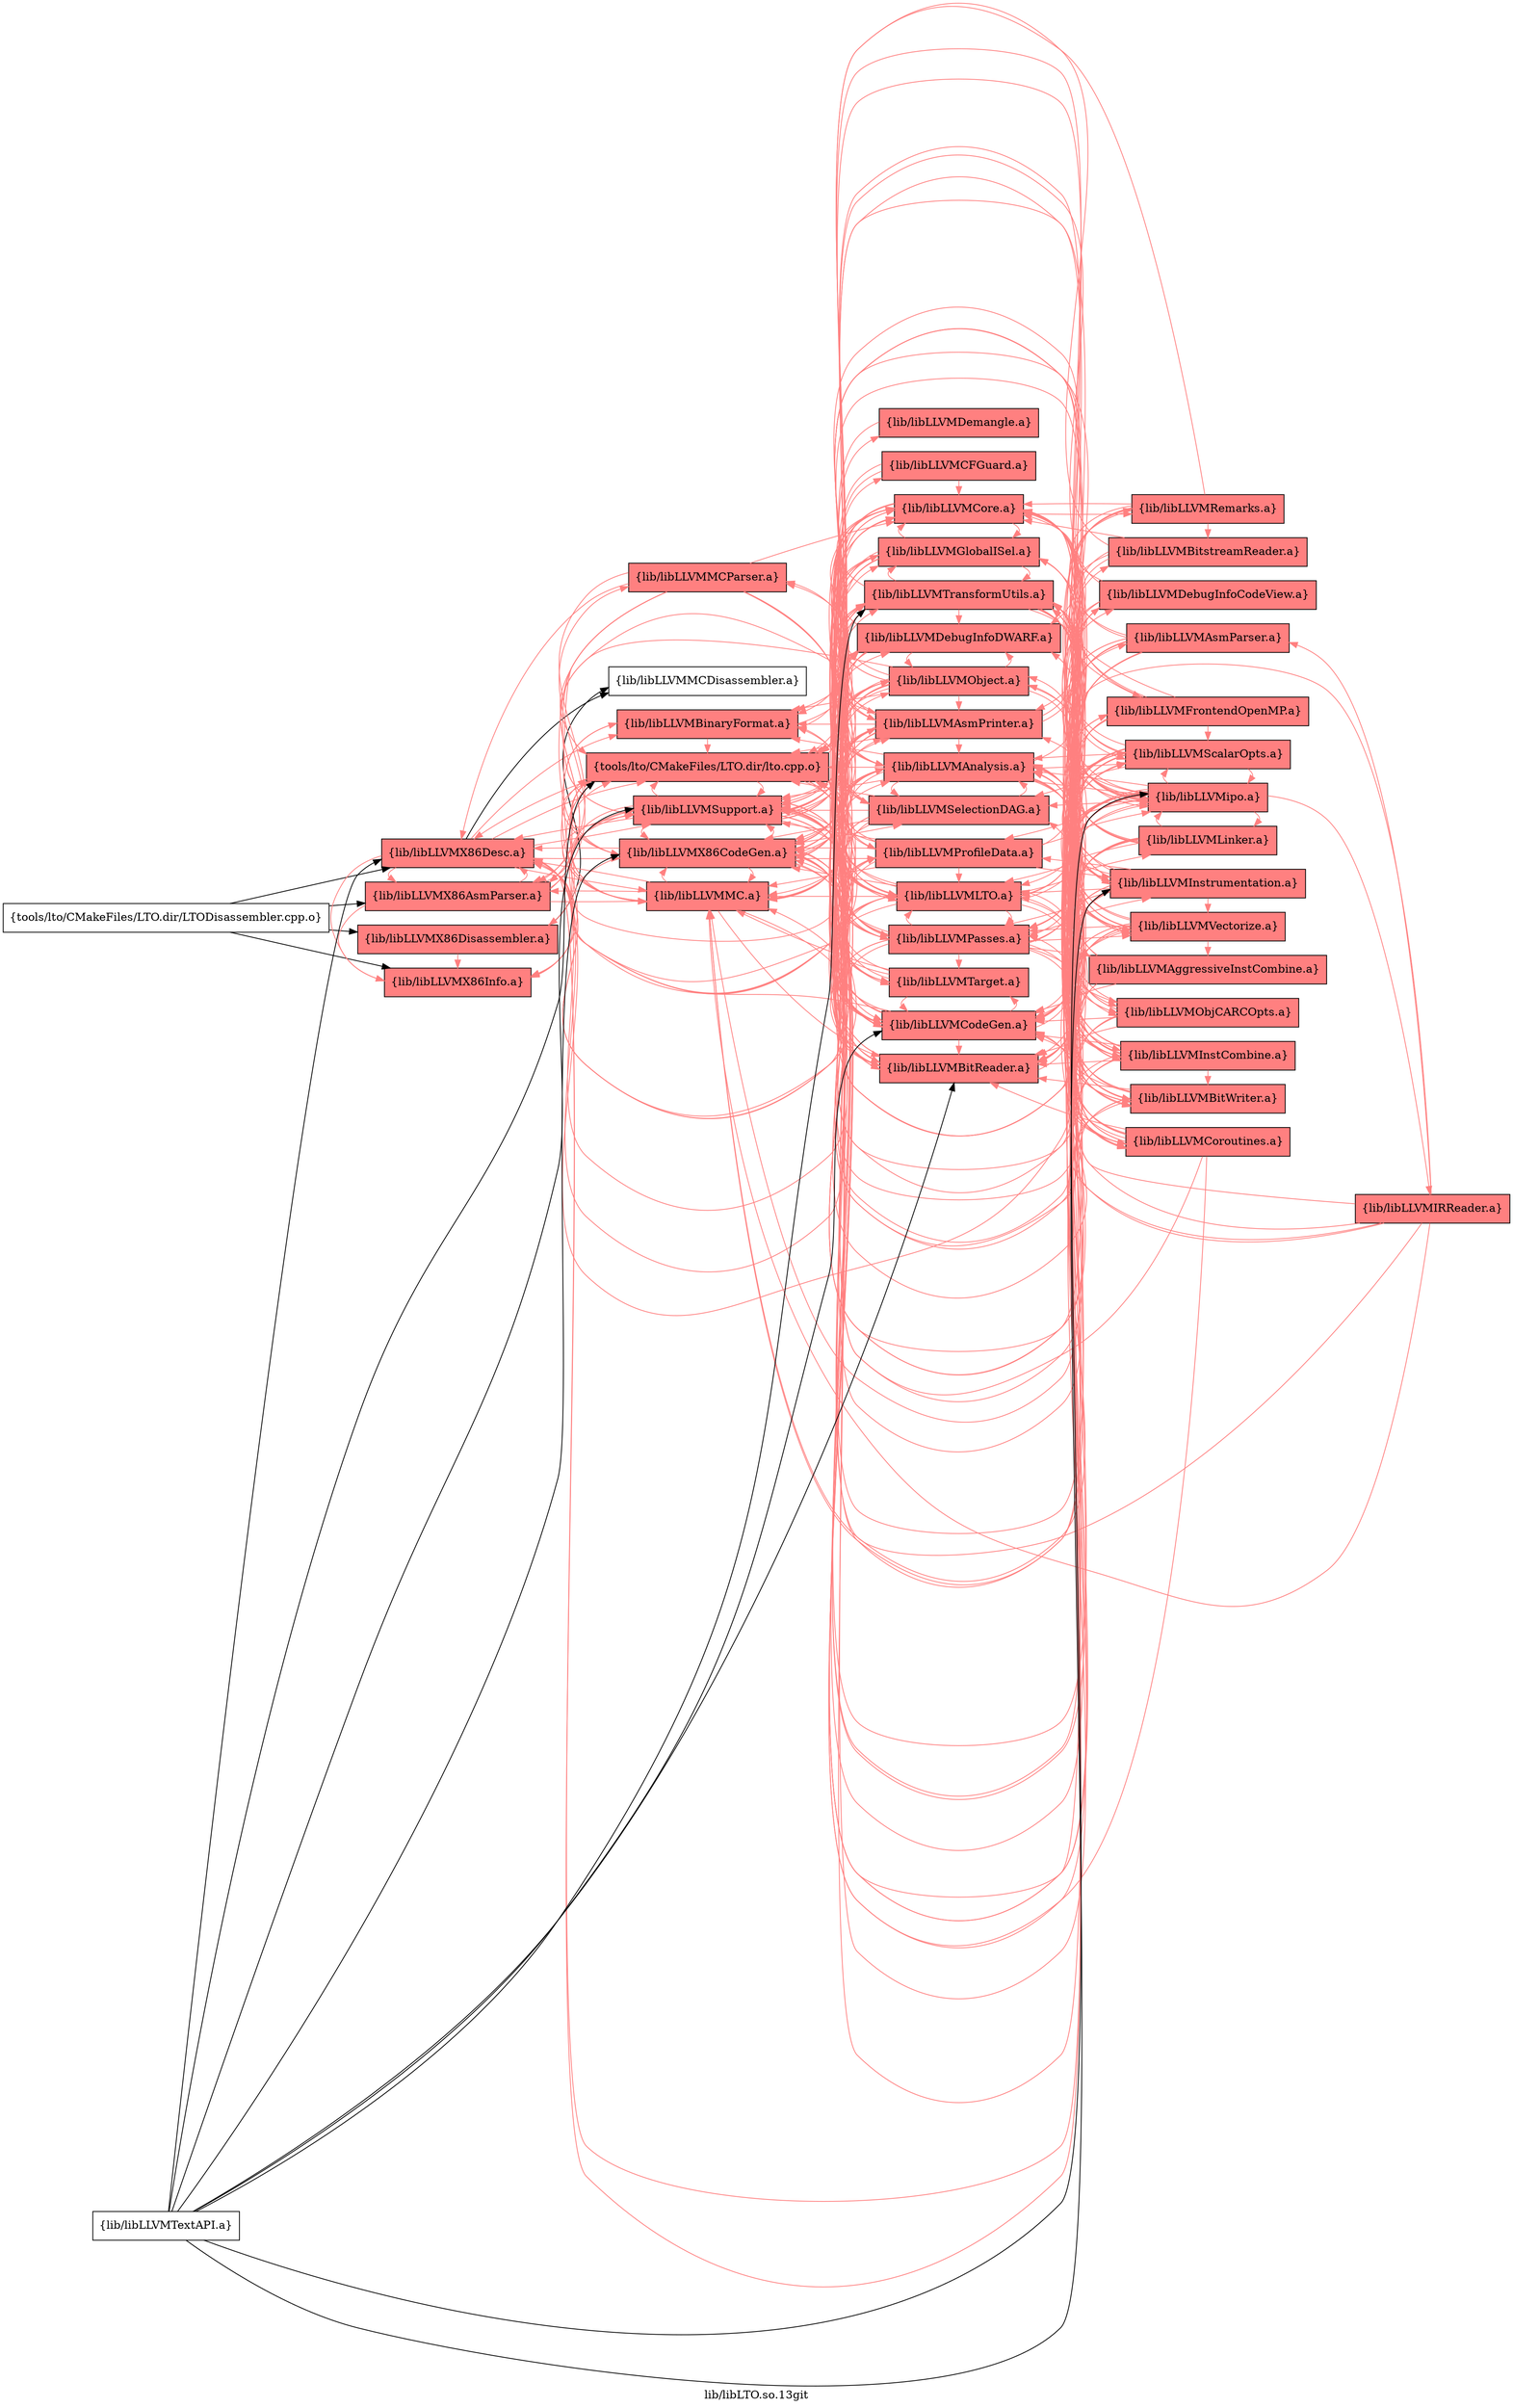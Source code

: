digraph "lib/libLTO.so.13git" {
	label="lib/libLTO.so.13git";
	rankdir="LR"
	{ rank=same; Node0x55aa9591fba8;  }
	{ rank=same; Node0x55aa959125e8; Node0x55aa95912f48; Node0x55aa95912a48; Node0x55aa959138a8;  }
	{ rank=same; Node0x55aa959200f8; Node0x55aa959104c8; Node0x55aa9590fb68; Node0x55aa95916a58; Node0x55aa959120e8; Node0x55aa959109c8; Node0x55aa9590f118;  }
	{ rank=same; Node0x55aa959133a8; Node0x55aa9590f5c8; Node0x55aa9590f0c8; Node0x55aa95910068; Node0x55aa95910ba8; Node0x55aa95918998; Node0x55aa9590da48; Node0x55aa95926f48; Node0x55aa959110a8; Node0x55aa95925b48; Node0x55aa959184e8; Node0x55aa95926728; Node0x55aa95925648; Node0x55aa95915518; Node0x55aa95917f98; Node0x55aa9590cb48;  }
	{ rank=same; Node0x55aa9590f7a8; Node0x55aa9590fca8; Node0x55aa95925468; Node0x55aa959235c8; Node0x55aa959230c8; Node0x55aa9591b418; Node0x55aa95923f28; Node0x55aa95917458; Node0x55aa95919c58; Node0x55aa95923a28; Node0x55aa95924f68; Node0x55aa959249c8; Node0x55aa95917a48; Node0x55aa959197a8; Node0x55aa959190c8;  }

	Node0x55aa9591fba8 [shape=record,shape=box,group=0,label="{tools/lto/CMakeFiles/LTO.dir/LTODisassembler.cpp.o}"];
	Node0x55aa9591fba8 -> Node0x55aa959125e8;
	Node0x55aa9591fba8 -> Node0x55aa95912f48;
	Node0x55aa9591fba8 -> Node0x55aa95912a48;
	Node0x55aa9591fba8 -> Node0x55aa959138a8;
	Node0x55aa959125e8 [shape=record,shape=box,style=filled,fillcolor="1.000000 0.5 1",group=1,label="{lib/libLLVMX86AsmParser.a}"];
	Node0x55aa959125e8 -> Node0x55aa959200f8[color="1.000000 0.5 1"];
	Node0x55aa959125e8 -> Node0x55aa95912f48[color="1.000000 0.5 1"];
	Node0x55aa959125e8 -> Node0x55aa959138a8[color="1.000000 0.5 1"];
	Node0x55aa959125e8 -> Node0x55aa959104c8[color="1.000000 0.5 1"];
	Node0x55aa959125e8 -> Node0x55aa9590fb68[color="1.000000 0.5 1"];
	Node0x55aa959125e8 -> Node0x55aa95916a58[color="1.000000 0.5 1"];
	Node0x55aa95912f48 [shape=record,shape=box,style=filled,fillcolor="1.000000 0.5 1",group=1,label="{lib/libLLVMX86Desc.a}"];
	Node0x55aa95912f48 -> Node0x55aa9590fb68[color="1.000000 0.5 1"];
	Node0x55aa95912f48 -> Node0x55aa959104c8[color="1.000000 0.5 1"];
	Node0x55aa95912f48 -> Node0x55aa959120e8[color="1.000000 0.5 1"];
	Node0x55aa95912f48 -> Node0x55aa959138a8[color="1.000000 0.5 1"];
	Node0x55aa95912f48 -> Node0x55aa959109c8;
	Node0x55aa95912f48 -> Node0x55aa959200f8[color="1.000000 0.5 1"];
	Node0x55aa95912f48 -> Node0x55aa959125e8[color="1.000000 0.5 1"];
	Node0x55aa95912f48 -> Node0x55aa9590f118[color="1.000000 0.5 1"];
	Node0x55aa95912a48 [shape=record,shape=box,style=filled,fillcolor="1.000000 0.5 1",group=1,label="{lib/libLLVMX86Disassembler.a}"];
	Node0x55aa95912a48 -> Node0x55aa959138a8[color="1.000000 0.5 1"];
	Node0x55aa95912a48 -> Node0x55aa959109c8;
	Node0x55aa95912a48 -> Node0x55aa959104c8[color="1.000000 0.5 1"];
	Node0x55aa959138a8 [shape=record,shape=box,style=filled,fillcolor="1.000000 0.5 1",group=1,label="{lib/libLLVMX86Info.a}"];
	Node0x55aa959138a8 -> Node0x55aa959104c8[color="1.000000 0.5 1"];
	Node0x55aa959200f8 [shape=record,shape=box,style=filled,fillcolor="1.000000 0.5 1",group=1,label="{tools/lto/CMakeFiles/LTO.dir/lto.cpp.o}"];
	Node0x55aa959200f8 -> Node0x55aa959125e8[color="1.000000 0.5 1"];
	Node0x55aa959200f8 -> Node0x55aa959120e8[color="1.000000 0.5 1"];
	Node0x55aa959200f8 -> Node0x55aa95912f48[color="1.000000 0.5 1"];
	Node0x55aa959200f8 -> Node0x55aa95912a48[color="1.000000 0.5 1"];
	Node0x55aa959200f8 -> Node0x55aa959138a8[color="1.000000 0.5 1"];
	Node0x55aa959200f8 -> Node0x55aa959133a8[color="1.000000 0.5 1"];
	Node0x55aa959200f8 -> Node0x55aa9590f5c8[color="1.000000 0.5 1"];
	Node0x55aa959200f8 -> Node0x55aa959104c8[color="1.000000 0.5 1"];
	Node0x55aa959200f8 -> Node0x55aa9590f0c8[color="1.000000 0.5 1"];
	Node0x55aa959200f8 -> Node0x55aa95910068[color="1.000000 0.5 1"];
	Node0x55aa959200f8 -> Node0x55aa9590fb68[color="1.000000 0.5 1"];
	Node0x55aa959120e8 [shape=record,shape=box,style=filled,fillcolor="1.000000 0.5 1",group=1,label="{lib/libLLVMX86CodeGen.a}"];
	Node0x55aa959120e8 -> Node0x55aa95912f48[color="1.000000 0.5 1"];
	Node0x55aa959120e8 -> Node0x55aa959138a8[color="1.000000 0.5 1"];
	Node0x55aa959120e8 -> Node0x55aa9590f0c8[color="1.000000 0.5 1"];
	Node0x55aa959120e8 -> Node0x55aa9590f5c8[color="1.000000 0.5 1"];
	Node0x55aa959120e8 -> Node0x55aa9590fb68[color="1.000000 0.5 1"];
	Node0x55aa959120e8 -> Node0x55aa959104c8[color="1.000000 0.5 1"];
	Node0x55aa959120e8 -> Node0x55aa95910ba8[color="1.000000 0.5 1"];
	Node0x55aa959120e8 -> Node0x55aa959200f8[color="1.000000 0.5 1"];
	Node0x55aa959120e8 -> Node0x55aa959110a8[color="1.000000 0.5 1"];
	Node0x55aa959120e8 -> Node0x55aa95925b48[color="1.000000 0.5 1"];
	Node0x55aa959120e8 -> Node0x55aa959184e8[color="1.000000 0.5 1"];
	Node0x55aa959120e8 -> Node0x55aa95926728[color="1.000000 0.5 1"];
	Node0x55aa959120e8 -> Node0x55aa95925648[color="1.000000 0.5 1"];
	Node0x55aa959120e8 -> Node0x55aa95915518[color="1.000000 0.5 1"];
	Node0x55aa959120e8 -> Node0x55aa95917f98[color="1.000000 0.5 1"];
	Node0x55aa959133a8 [shape=record,shape=box,style=filled,fillcolor="1.000000 0.5 1",group=1,label="{lib/libLLVMBitReader.a}"];
	Node0x55aa959133a8 -> Node0x55aa959200f8[color="1.000000 0.5 1"];
	Node0x55aa959133a8 -> Node0x55aa959120e8[color="1.000000 0.5 1"];
	Node0x55aa959133a8 -> Node0x55aa9590f5c8[color="1.000000 0.5 1"];
	Node0x55aa959133a8 -> Node0x55aa959104c8[color="1.000000 0.5 1"];
	Node0x55aa959133a8 -> Node0x55aa9590f7a8[color="1.000000 0.5 1"];
	Node0x55aa9590f5c8 [shape=record,shape=box,style=filled,fillcolor="1.000000 0.5 1",group=1,label="{lib/libLLVMCore.a}"];
	Node0x55aa9590f5c8 -> Node0x55aa959120e8[color="1.000000 0.5 1"];
	Node0x55aa9590f5c8 -> Node0x55aa95912f48[color="1.000000 0.5 1"];
	Node0x55aa9590f5c8 -> Node0x55aa959104c8[color="1.000000 0.5 1"];
	Node0x55aa9590f5c8 -> Node0x55aa9590f118[color="1.000000 0.5 1"];
	Node0x55aa9590f5c8 -> Node0x55aa959200f8[color="1.000000 0.5 1"];
	Node0x55aa9590f5c8 -> Node0x55aa959133a8[color="1.000000 0.5 1"];
	Node0x55aa9590f5c8 -> Node0x55aa9590fca8[color="1.000000 0.5 1"];
	Node0x55aa9590f5c8 -> Node0x55aa95926728[color="1.000000 0.5 1"];
	Node0x55aa959104c8 [shape=record,shape=box,style=filled,fillcolor="1.000000 0.5 1",group=1,label="{lib/libLLVMSupport.a}"];
	Node0x55aa959104c8 -> Node0x55aa959200f8[color="1.000000 0.5 1"];
	Node0x55aa959104c8 -> Node0x55aa959120e8[color="1.000000 0.5 1"];
	Node0x55aa959104c8 -> Node0x55aa959133a8[color="1.000000 0.5 1"];
	Node0x55aa959104c8 -> Node0x55aa9590f5c8[color="1.000000 0.5 1"];
	Node0x55aa959104c8 -> Node0x55aa95910068[color="1.000000 0.5 1"];
	Node0x55aa959104c8 -> Node0x55aa9590f0c8[color="1.000000 0.5 1"];
	Node0x55aa959104c8 -> Node0x55aa9590fb68[color="1.000000 0.5 1"];
	Node0x55aa959104c8 -> Node0x55aa95912f48[color="1.000000 0.5 1"];
	Node0x55aa959104c8 -> Node0x55aa95910ba8[color="1.000000 0.5 1"];
	Node0x55aa959104c8 -> Node0x55aa95918998[color="1.000000 0.5 1"];
	Node0x55aa959104c8 -> Node0x55aa9590da48[color="1.000000 0.5 1"];
	Node0x55aa9590f0c8 [shape=record,shape=box,style=filled,fillcolor="1.000000 0.5 1",group=1,label="{lib/libLLVMCodeGen.a}"];
	Node0x55aa9590f0c8 -> Node0x55aa959120e8[color="1.000000 0.5 1"];
	Node0x55aa9590f0c8 -> Node0x55aa9590f5c8[color="1.000000 0.5 1"];
	Node0x55aa9590f0c8 -> Node0x55aa959104c8[color="1.000000 0.5 1"];
	Node0x55aa9590f0c8 -> Node0x55aa959184e8[color="1.000000 0.5 1"];
	Node0x55aa9590f0c8 -> Node0x55aa9590fb68[color="1.000000 0.5 1"];
	Node0x55aa9590f0c8 -> Node0x55aa959200f8[color="1.000000 0.5 1"];
	Node0x55aa9590f0c8 -> Node0x55aa959133a8[color="1.000000 0.5 1"];
	Node0x55aa9590f0c8 -> Node0x55aa95917f98[color="1.000000 0.5 1"];
	Node0x55aa9590f0c8 -> Node0x55aa95912f48[color="1.000000 0.5 1"];
	Node0x55aa9590f0c8 -> Node0x55aa959110a8[color="1.000000 0.5 1"];
	Node0x55aa9590f0c8 -> Node0x55aa95915518[color="1.000000 0.5 1"];
	Node0x55aa9590f0c8 -> Node0x55aa95925468[color="1.000000 0.5 1"];
	Node0x55aa9590f0c8 -> Node0x55aa95910ba8[color="1.000000 0.5 1"];
	Node0x55aa95910068 [shape=record,shape=box,style=filled,fillcolor="1.000000 0.5 1",group=1,label="{lib/libLLVMLTO.a}"];
	Node0x55aa95910068 -> Node0x55aa959200f8[color="1.000000 0.5 1"];
	Node0x55aa95910068 -> Node0x55aa959120e8[color="1.000000 0.5 1"];
	Node0x55aa95910068 -> Node0x55aa95912f48[color="1.000000 0.5 1"];
	Node0x55aa95910068 -> Node0x55aa959133a8[color="1.000000 0.5 1"];
	Node0x55aa95910068 -> Node0x55aa9590f5c8[color="1.000000 0.5 1"];
	Node0x55aa95910068 -> Node0x55aa959104c8[color="1.000000 0.5 1"];
	Node0x55aa95910068 -> Node0x55aa9590f0c8[color="1.000000 0.5 1"];
	Node0x55aa95910068 -> Node0x55aa959235c8[color="1.000000 0.5 1"];
	Node0x55aa95910068 -> Node0x55aa959230c8[color="1.000000 0.5 1"];
	Node0x55aa95910068 -> Node0x55aa9591b418[color="1.000000 0.5 1"];
	Node0x55aa95910068 -> Node0x55aa959184e8[color="1.000000 0.5 1"];
	Node0x55aa95910068 -> Node0x55aa95918998[color="1.000000 0.5 1"];
	Node0x55aa95910068 -> Node0x55aa9590fb68[color="1.000000 0.5 1"];
	Node0x55aa95910068 -> Node0x55aa959110a8[color="1.000000 0.5 1"];
	Node0x55aa95910068 -> Node0x55aa95926f48[color="1.000000 0.5 1"];
	Node0x55aa95910068 -> Node0x55aa95917f98[color="1.000000 0.5 1"];
	Node0x55aa95910068 -> Node0x55aa9590f118[color="1.000000 0.5 1"];
	Node0x55aa95910068 -> Node0x55aa95923f28[color="1.000000 0.5 1"];
	Node0x55aa9590fb68 [shape=record,shape=box,style=filled,fillcolor="1.000000 0.5 1",group=1,label="{lib/libLLVMMC.a}"];
	Node0x55aa9590fb68 -> Node0x55aa95912f48[color="1.000000 0.5 1"];
	Node0x55aa9590fb68 -> Node0x55aa959104c8[color="1.000000 0.5 1"];
	Node0x55aa9590fb68 -> Node0x55aa959200f8[color="1.000000 0.5 1"];
	Node0x55aa9590fb68 -> Node0x55aa959133a8[color="1.000000 0.5 1"];
	Node0x55aa9590fb68 -> Node0x55aa9590f0c8[color="1.000000 0.5 1"];
	Node0x55aa9590fb68 -> Node0x55aa9590f5c8[color="1.000000 0.5 1"];
	Node0x55aa9590fb68 -> Node0x55aa959125e8[color="1.000000 0.5 1"];
	Node0x55aa9590fb68 -> Node0x55aa959120e8[color="1.000000 0.5 1"];
	Node0x55aa9590fb68 -> Node0x55aa9590f118[color="1.000000 0.5 1"];
	Node0x55aa95916a58 [shape=record,shape=box,style=filled,fillcolor="1.000000 0.5 1",group=1,label="{lib/libLLVMMCParser.a}"];
	Node0x55aa95916a58 -> Node0x55aa959200f8[color="1.000000 0.5 1"];
	Node0x55aa95916a58 -> Node0x55aa959125e8[color="1.000000 0.5 1"];
	Node0x55aa95916a58 -> Node0x55aa959120e8[color="1.000000 0.5 1"];
	Node0x55aa95916a58 -> Node0x55aa95912f48[color="1.000000 0.5 1"];
	Node0x55aa95916a58 -> Node0x55aa959133a8[color="1.000000 0.5 1"];
	Node0x55aa95916a58 -> Node0x55aa959104c8[color="1.000000 0.5 1"];
	Node0x55aa95916a58 -> Node0x55aa9590f0c8[color="1.000000 0.5 1"];
	Node0x55aa95916a58 -> Node0x55aa95910068[color="1.000000 0.5 1"];
	Node0x55aa95916a58 -> Node0x55aa9590fb68[color="1.000000 0.5 1"];
	Node0x55aa95916a58 -> Node0x55aa95926f48[color="1.000000 0.5 1"];
	Node0x55aa95916a58 -> Node0x55aa9590f5c8[color="1.000000 0.5 1"];
	Node0x55aa95910ba8 [shape=record,shape=box,style=filled,fillcolor="1.000000 0.5 1",group=1,label="{lib/libLLVMAsmPrinter.a}"];
	Node0x55aa95910ba8 -> Node0x55aa959200f8[color="1.000000 0.5 1"];
	Node0x55aa95910ba8 -> Node0x55aa959120e8[color="1.000000 0.5 1"];
	Node0x55aa95910ba8 -> Node0x55aa95912f48[color="1.000000 0.5 1"];
	Node0x55aa95910ba8 -> Node0x55aa959133a8[color="1.000000 0.5 1"];
	Node0x55aa95910ba8 -> Node0x55aa9590f5c8[color="1.000000 0.5 1"];
	Node0x55aa95910ba8 -> Node0x55aa9590f0c8[color="1.000000 0.5 1"];
	Node0x55aa95910ba8 -> Node0x55aa959104c8[color="1.000000 0.5 1"];
	Node0x55aa95910ba8 -> Node0x55aa95910068[color="1.000000 0.5 1"];
	Node0x55aa95910ba8 -> Node0x55aa9590fb68[color="1.000000 0.5 1"];
	Node0x55aa95910ba8 -> Node0x55aa959110a8[color="1.000000 0.5 1"];
	Node0x55aa95910ba8 -> Node0x55aa959184e8[color="1.000000 0.5 1"];
	Node0x55aa95910ba8 -> Node0x55aa9590f118[color="1.000000 0.5 1"];
	Node0x55aa95910ba8 -> Node0x55aa9590fca8[color="1.000000 0.5 1"];
	Node0x55aa95910ba8 -> Node0x55aa959125e8[color="1.000000 0.5 1"];
	Node0x55aa95910ba8 -> Node0x55aa95916a58[color="1.000000 0.5 1"];
	Node0x55aa95910ba8 -> Node0x55aa9590cb48[color="1.000000 0.5 1"];
	Node0x55aa95910ba8 -> Node0x55aa95917458[color="1.000000 0.5 1"];
	Node0x55aa959110a8 [shape=record,shape=box,style=filled,fillcolor="1.000000 0.5 1",group=1,label="{lib/libLLVMTarget.a}"];
	Node0x55aa959110a8 -> Node0x55aa959120e8[color="1.000000 0.5 1"];
	Node0x55aa959110a8 -> Node0x55aa9590f5c8[color="1.000000 0.5 1"];
	Node0x55aa959110a8 -> Node0x55aa9590f0c8[color="1.000000 0.5 1"];
	Node0x55aa959110a8 -> Node0x55aa9590fb68[color="1.000000 0.5 1"];
	Node0x55aa959110a8 -> Node0x55aa959104c8[color="1.000000 0.5 1"];
	Node0x55aa959110a8 -> Node0x55aa95910068[color="1.000000 0.5 1"];
	Node0x55aa959110a8 -> Node0x55aa959184e8[color="1.000000 0.5 1"];
	Node0x55aa95925b48 [shape=record,shape=box,style=filled,fillcolor="1.000000 0.5 1",group=1,label="{lib/libLLVMSelectionDAG.a}"];
	Node0x55aa95925b48 -> Node0x55aa959200f8[color="1.000000 0.5 1"];
	Node0x55aa95925b48 -> Node0x55aa959120e8[color="1.000000 0.5 1"];
	Node0x55aa95925b48 -> Node0x55aa9590f5c8[color="1.000000 0.5 1"];
	Node0x55aa95925b48 -> Node0x55aa9590f0c8[color="1.000000 0.5 1"];
	Node0x55aa95925b48 -> Node0x55aa959104c8[color="1.000000 0.5 1"];
	Node0x55aa95925b48 -> Node0x55aa959184e8[color="1.000000 0.5 1"];
	Node0x55aa95925b48 -> Node0x55aa9590fb68[color="1.000000 0.5 1"];
	Node0x55aa95925b48 -> Node0x55aa959133a8[color="1.000000 0.5 1"];
	Node0x55aa95925b48 -> Node0x55aa959110a8[color="1.000000 0.5 1"];
	Node0x55aa95925b48 -> Node0x55aa9590cb48[color="1.000000 0.5 1"];
	Node0x55aa95925b48 -> Node0x55aa95926728[color="1.000000 0.5 1"];
	Node0x55aa95925b48 -> Node0x55aa95917f98[color="1.000000 0.5 1"];
	Node0x55aa95925b48 -> Node0x55aa95912f48[color="1.000000 0.5 1"];
	Node0x55aa959184e8 [shape=record,shape=box,style=filled,fillcolor="1.000000 0.5 1",group=1,label="{lib/libLLVMAnalysis.a}"];
	Node0x55aa959184e8 -> Node0x55aa959200f8[color="1.000000 0.5 1"];
	Node0x55aa959184e8 -> Node0x55aa959120e8[color="1.000000 0.5 1"];
	Node0x55aa959184e8 -> Node0x55aa9590f5c8[color="1.000000 0.5 1"];
	Node0x55aa959184e8 -> Node0x55aa959104c8[color="1.000000 0.5 1"];
	Node0x55aa959184e8 -> Node0x55aa95926f48[color="1.000000 0.5 1"];
	Node0x55aa959184e8 -> Node0x55aa95925468[color="1.000000 0.5 1"];
	Node0x55aa959184e8 -> Node0x55aa959133a8[color="1.000000 0.5 1"];
	Node0x55aa959184e8 -> Node0x55aa9590f0c8[color="1.000000 0.5 1"];
	Node0x55aa959184e8 -> Node0x55aa959235c8[color="1.000000 0.5 1"];
	Node0x55aa959184e8 -> Node0x55aa95926728[color="1.000000 0.5 1"];
	Node0x55aa959184e8 -> Node0x55aa95917a48[color="1.000000 0.5 1"];
	Node0x55aa959184e8 -> Node0x55aa95910068[color="1.000000 0.5 1"];
	Node0x55aa959184e8 -> Node0x55aa9590cb48[color="1.000000 0.5 1"];
	Node0x55aa959184e8 -> Node0x55aa95912f48[color="1.000000 0.5 1"];
	Node0x55aa959184e8 -> Node0x55aa95923a28[color="1.000000 0.5 1"];
	Node0x55aa959184e8 -> Node0x55aa95925b48[color="1.000000 0.5 1"];
	Node0x55aa959184e8 -> Node0x55aa959249c8[color="1.000000 0.5 1"];
	Node0x55aa959184e8 -> Node0x55aa95919c58[color="1.000000 0.5 1"];
	Node0x55aa959184e8 -> Node0x55aa95915518[color="1.000000 0.5 1"];
	Node0x55aa959184e8 -> Node0x55aa95917f98[color="1.000000 0.5 1"];
	Node0x55aa959184e8 -> Node0x55aa9590f118[color="1.000000 0.5 1"];
	Node0x55aa959184e8 -> Node0x55aa959197a8[color="1.000000 0.5 1"];
	Node0x55aa959184e8 -> Node0x55aa95918998[color="1.000000 0.5 1"];
	Node0x55aa959184e8 -> Node0x55aa95923f28[color="1.000000 0.5 1"];
	Node0x55aa95926728 [shape=record,shape=box,style=filled,fillcolor="1.000000 0.5 1",group=1,label="{lib/libLLVMGlobalISel.a}"];
	Node0x55aa95926728 -> Node0x55aa959120e8[color="1.000000 0.5 1"];
	Node0x55aa95926728 -> Node0x55aa9590f0c8[color="1.000000 0.5 1"];
	Node0x55aa95926728 -> Node0x55aa9590f5c8[color="1.000000 0.5 1"];
	Node0x55aa95926728 -> Node0x55aa959104c8[color="1.000000 0.5 1"];
	Node0x55aa95926728 -> Node0x55aa959200f8[color="1.000000 0.5 1"];
	Node0x55aa95926728 -> Node0x55aa9590fb68[color="1.000000 0.5 1"];
	Node0x55aa95926728 -> Node0x55aa959110a8[color="1.000000 0.5 1"];
	Node0x55aa95926728 -> Node0x55aa95925b48[color="1.000000 0.5 1"];
	Node0x55aa95926728 -> Node0x55aa959184e8[color="1.000000 0.5 1"];
	Node0x55aa95926728 -> Node0x55aa95917f98[color="1.000000 0.5 1"];
	Node0x55aa95925648 [shape=record,shape=box,style=filled,fillcolor="1.000000 0.5 1",group=1,label="{lib/libLLVMCFGuard.a}"];
	Node0x55aa95925648 -> Node0x55aa959120e8[color="1.000000 0.5 1"];
	Node0x55aa95925648 -> Node0x55aa9590f5c8[color="1.000000 0.5 1"];
	Node0x55aa95925648 -> Node0x55aa959104c8[color="1.000000 0.5 1"];
	Node0x55aa95915518 [shape=record,shape=box,style=filled,fillcolor="1.000000 0.5 1",group=1,label="{lib/libLLVMProfileData.a}"];
	Node0x55aa95915518 -> Node0x55aa959200f8[color="1.000000 0.5 1"];
	Node0x55aa95915518 -> Node0x55aa959120e8[color="1.000000 0.5 1"];
	Node0x55aa95915518 -> Node0x55aa959133a8[color="1.000000 0.5 1"];
	Node0x55aa95915518 -> Node0x55aa9590f5c8[color="1.000000 0.5 1"];
	Node0x55aa95915518 -> Node0x55aa9590f0c8[color="1.000000 0.5 1"];
	Node0x55aa95915518 -> Node0x55aa959104c8[color="1.000000 0.5 1"];
	Node0x55aa95915518 -> Node0x55aa959235c8[color="1.000000 0.5 1"];
	Node0x55aa95915518 -> Node0x55aa95917a48[color="1.000000 0.5 1"];
	Node0x55aa95915518 -> Node0x55aa95912f48[color="1.000000 0.5 1"];
	Node0x55aa95915518 -> Node0x55aa959184e8[color="1.000000 0.5 1"];
	Node0x55aa95915518 -> Node0x55aa95910068[color="1.000000 0.5 1"];
	Node0x55aa95915518 -> Node0x55aa9590fb68[color="1.000000 0.5 1"];
	Node0x55aa95915518 -> Node0x55aa95917458[color="1.000000 0.5 1"];
	Node0x55aa95917f98 [shape=record,shape=box,style=filled,fillcolor="1.000000 0.5 1",group=1,label="{lib/libLLVMTransformUtils.a}"];
	Node0x55aa95917f98 -> Node0x55aa959200f8[color="1.000000 0.5 1"];
	Node0x55aa95917f98 -> Node0x55aa959120e8[color="1.000000 0.5 1"];
	Node0x55aa95917f98 -> Node0x55aa9590f5c8[color="1.000000 0.5 1"];
	Node0x55aa95917f98 -> Node0x55aa959104c8[color="1.000000 0.5 1"];
	Node0x55aa95917f98 -> Node0x55aa959133a8[color="1.000000 0.5 1"];
	Node0x55aa95917f98 -> Node0x55aa9590f0c8[color="1.000000 0.5 1"];
	Node0x55aa95917f98 -> Node0x55aa9590cb48[color="1.000000 0.5 1"];
	Node0x55aa95917f98 -> Node0x55aa95925b48[color="1.000000 0.5 1"];
	Node0x55aa95917f98 -> Node0x55aa959235c8[color="1.000000 0.5 1"];
	Node0x55aa95917f98 -> Node0x55aa959184e8[color="1.000000 0.5 1"];
	Node0x55aa95917f98 -> Node0x55aa95926728[color="1.000000 0.5 1"];
	Node0x55aa95917f98 -> Node0x55aa95926f48[color="1.000000 0.5 1"];
	Node0x55aa95917f98 -> Node0x55aa95925468[color="1.000000 0.5 1"];
	Node0x55aa95917f98 -> Node0x55aa95910068[color="1.000000 0.5 1"];
	Node0x55aa95917f98 -> Node0x55aa95912f48[color="1.000000 0.5 1"];
	Node0x55aa95917f98 -> Node0x55aa95923a28[color="1.000000 0.5 1"];
	Node0x55aa95917f98 -> Node0x55aa95910ba8[color="1.000000 0.5 1"];
	Node0x55aa95917f98 -> Node0x55aa959249c8[color="1.000000 0.5 1"];
	Node0x55aa95917f98 -> Node0x55aa95919c58[color="1.000000 0.5 1"];
	Node0x55aa95917f98 -> Node0x55aa959230c8[color="1.000000 0.5 1"];
	Node0x55aa95917f98 -> Node0x55aa95917a48[color="1.000000 0.5 1"];
	Node0x55aa95917f98 -> Node0x55aa959190c8[color="1.000000 0.5 1"];
	Node0x55aa959109c8 [shape=record,shape=box,group=0,label="{lib/libLLVMMCDisassembler.a}"];
	Node0x55aa9590f118 [shape=record,shape=box,style=filled,fillcolor="1.000000 0.5 1",group=1,label="{lib/libLLVMBinaryFormat.a}"];
	Node0x55aa9590f118 -> Node0x55aa9590f5c8[color="1.000000 0.5 1"];
	Node0x55aa9590f118 -> Node0x55aa959104c8[color="1.000000 0.5 1"];
	Node0x55aa9590f118 -> Node0x55aa9590cb48[color="1.000000 0.5 1"];
	Node0x55aa9590f118 -> Node0x55aa959200f8[color="1.000000 0.5 1"];
	Node0x55aa9590f7a8 [shape=record,shape=box,style=filled,fillcolor="1.000000 0.5 1",group=1,label="{lib/libLLVMBitstreamReader.a}"];
	Node0x55aa9590f7a8 -> Node0x55aa959200f8[color="1.000000 0.5 1"];
	Node0x55aa9590f7a8 -> Node0x55aa959133a8[color="1.000000 0.5 1"];
	Node0x55aa9590f7a8 -> Node0x55aa9590f5c8[color="1.000000 0.5 1"];
	Node0x55aa9590f7a8 -> Node0x55aa959104c8[color="1.000000 0.5 1"];
	Node0x55aa9590f7a8 -> Node0x55aa959230c8[color="1.000000 0.5 1"];
	Node0x55aa9590fca8 [shape=record,shape=box,style=filled,fillcolor="1.000000 0.5 1",group=1,label="{lib/libLLVMRemarks.a}"];
	Node0x55aa9590fca8 -> Node0x55aa959104c8[color="1.000000 0.5 1"];
	Node0x55aa9590fca8 -> Node0x55aa95910068[color="1.000000 0.5 1"];
	Node0x55aa9590fca8 -> Node0x55aa959133a8[color="1.000000 0.5 1"];
	Node0x55aa9590fca8 -> Node0x55aa9590f5c8[color="1.000000 0.5 1"];
	Node0x55aa9590fca8 -> Node0x55aa9590f0c8[color="1.000000 0.5 1"];
	Node0x55aa9590fca8 -> Node0x55aa959230c8[color="1.000000 0.5 1"];
	Node0x55aa9590fca8 -> Node0x55aa959200f8[color="1.000000 0.5 1"];
	Node0x55aa9590fca8 -> Node0x55aa9590cb48[color="1.000000 0.5 1"];
	Node0x55aa9590fca8 -> Node0x55aa9590f7a8[color="1.000000 0.5 1"];
	Node0x55aa95925468 [shape=record,shape=box,style=filled,fillcolor="1.000000 0.5 1",group=1,label="{lib/libLLVMScalarOpts.a}"];
	Node0x55aa95925468 -> Node0x55aa959200f8[color="1.000000 0.5 1"];
	Node0x55aa95925468 -> Node0x55aa959120e8[color="1.000000 0.5 1"];
	Node0x55aa95925468 -> Node0x55aa9590f5c8[color="1.000000 0.5 1"];
	Node0x55aa95925468 -> Node0x55aa959104c8[color="1.000000 0.5 1"];
	Node0x55aa95925468 -> Node0x55aa9590f0c8[color="1.000000 0.5 1"];
	Node0x55aa95925468 -> Node0x55aa959235c8[color="1.000000 0.5 1"];
	Node0x55aa95925468 -> Node0x55aa959184e8[color="1.000000 0.5 1"];
	Node0x55aa95925468 -> Node0x55aa95926f48[color="1.000000 0.5 1"];
	Node0x55aa95925468 -> Node0x55aa95917f98[color="1.000000 0.5 1"];
	Node0x55aa95925468 -> Node0x55aa959133a8[color="1.000000 0.5 1"];
	Node0x55aa95925468 -> Node0x55aa95923a28[color="1.000000 0.5 1"];
	Node0x55aa95925468 -> Node0x55aa95925b48[color="1.000000 0.5 1"];
	Node0x55aa95925468 -> Node0x55aa95912f48[color="1.000000 0.5 1"];
	Node0x55aa95925468 -> Node0x55aa959230c8[color="1.000000 0.5 1"];
	Node0x55aa95925468 -> Node0x55aa95923f28[color="1.000000 0.5 1"];
	Node0x55aa959235c8 [shape=record,shape=box,style=filled,fillcolor="1.000000 0.5 1",group=1,label="{lib/libLLVMipo.a}"];
	Node0x55aa959235c8 -> Node0x55aa959120e8[color="1.000000 0.5 1"];
	Node0x55aa959235c8 -> Node0x55aa9590f5c8[color="1.000000 0.5 1"];
	Node0x55aa959235c8 -> Node0x55aa9590f0c8[color="1.000000 0.5 1"];
	Node0x55aa959235c8 -> Node0x55aa959104c8[color="1.000000 0.5 1"];
	Node0x55aa959235c8 -> Node0x55aa95917f98[color="1.000000 0.5 1"];
	Node0x55aa959235c8 -> Node0x55aa959184e8[color="1.000000 0.5 1"];
	Node0x55aa959235c8 -> Node0x55aa9590cb48[color="1.000000 0.5 1"];
	Node0x55aa959235c8 -> Node0x55aa95926f48[color="1.000000 0.5 1"];
	Node0x55aa959235c8 -> Node0x55aa959200f8[color="1.000000 0.5 1"];
	Node0x55aa959235c8 -> Node0x55aa95912f48[color="1.000000 0.5 1"];
	Node0x55aa959235c8 -> Node0x55aa959133a8[color="1.000000 0.5 1"];
	Node0x55aa959235c8 -> Node0x55aa95925b48[color="1.000000 0.5 1"];
	Node0x55aa959235c8 -> Node0x55aa95923a28[color="1.000000 0.5 1"];
	Node0x55aa959235c8 -> Node0x55aa95910ba8[color="1.000000 0.5 1"];
	Node0x55aa959235c8 -> Node0x55aa95910068[color="1.000000 0.5 1"];
	Node0x55aa959235c8 -> Node0x55aa95919258[color="1.000000 0.5 1"];
	Node0x55aa959235c8 -> Node0x55aa9591b418[color="1.000000 0.5 1"];
	Node0x55aa959235c8 -> Node0x55aa959190c8[color="1.000000 0.5 1"];
	Node0x55aa959235c8 -> Node0x55aa95926728[color="1.000000 0.5 1"];
	Node0x55aa959235c8 -> Node0x55aa95919c58[color="1.000000 0.5 1"];
	Node0x55aa959235c8 -> Node0x55aa95925468[color="1.000000 0.5 1"];
	Node0x55aa959235c8 -> Node0x55aa95924f68[color="1.000000 0.5 1"];
	Node0x55aa959235c8 -> Node0x55aa959249c8[color="1.000000 0.5 1"];
	Node0x55aa959235c8 -> Node0x55aa95917a48[color="1.000000 0.5 1"];
	Node0x55aa959235c8 -> Node0x55aa95915518[color="1.000000 0.5 1"];
	Node0x55aa959235c8 -> Node0x55aa959230c8[color="1.000000 0.5 1"];
	Node0x55aa959230c8 [shape=record,shape=box,style=filled,fillcolor="1.000000 0.5 1",group=1,label="{lib/libLLVMBitWriter.a}"];
	Node0x55aa959230c8 -> Node0x55aa959200f8[color="1.000000 0.5 1"];
	Node0x55aa959230c8 -> Node0x55aa959120e8[color="1.000000 0.5 1"];
	Node0x55aa959230c8 -> Node0x55aa959133a8[color="1.000000 0.5 1"];
	Node0x55aa959230c8 -> Node0x55aa9590f5c8[color="1.000000 0.5 1"];
	Node0x55aa959230c8 -> Node0x55aa959104c8[color="1.000000 0.5 1"];
	Node0x55aa959230c8 -> Node0x55aa9590f0c8[color="1.000000 0.5 1"];
	Node0x55aa959230c8 -> Node0x55aa95910068[color="1.000000 0.5 1"];
	Node0x55aa959230c8 -> Node0x55aa9590fb68[color="1.000000 0.5 1"];
	Node0x55aa959230c8 -> Node0x55aa959184e8[color="1.000000 0.5 1"];
	Node0x55aa959230c8 -> Node0x55aa95918998[color="1.000000 0.5 1"];
	Node0x55aa9591b418 [shape=record,shape=box,style=filled,fillcolor="1.000000 0.5 1",group=1,label="{lib/libLLVMLinker.a}"];
	Node0x55aa9591b418 -> Node0x55aa959120e8[color="1.000000 0.5 1"];
	Node0x55aa9591b418 -> Node0x55aa959133a8[color="1.000000 0.5 1"];
	Node0x55aa9591b418 -> Node0x55aa9590f5c8[color="1.000000 0.5 1"];
	Node0x55aa9591b418 -> Node0x55aa959104c8[color="1.000000 0.5 1"];
	Node0x55aa9591b418 -> Node0x55aa9590f0c8[color="1.000000 0.5 1"];
	Node0x55aa9591b418 -> Node0x55aa95910068[color="1.000000 0.5 1"];
	Node0x55aa9591b418 -> Node0x55aa959235c8[color="1.000000 0.5 1"];
	Node0x55aa9591b418 -> Node0x55aa95917f98[color="1.000000 0.5 1"];
	Node0x55aa9591b418 -> Node0x55aa95918998[color="1.000000 0.5 1"];
	Node0x55aa9591b418 -> Node0x55aa959200f8[color="1.000000 0.5 1"];
	Node0x55aa95918998 [shape=record,shape=box,style=filled,fillcolor="1.000000 0.5 1",group=1,label="{lib/libLLVMObject.a}"];
	Node0x55aa95918998 -> Node0x55aa959200f8[color="1.000000 0.5 1"];
	Node0x55aa95918998 -> Node0x55aa959104c8[color="1.000000 0.5 1"];
	Node0x55aa95918998 -> Node0x55aa9590f118[color="1.000000 0.5 1"];
	Node0x55aa95918998 -> Node0x55aa959133a8[color="1.000000 0.5 1"];
	Node0x55aa95918998 -> Node0x55aa95910068[color="1.000000 0.5 1"];
	Node0x55aa95918998 -> Node0x55aa9590f5c8[color="1.000000 0.5 1"];
	Node0x55aa95918998 -> Node0x55aa9590cb48[color="1.000000 0.5 1"];
	Node0x55aa95918998 -> Node0x55aa959120e8[color="1.000000 0.5 1"];
	Node0x55aa95918998 -> Node0x55aa9590fb68[color="1.000000 0.5 1"];
	Node0x55aa95918998 -> Node0x55aa959230c8[color="1.000000 0.5 1"];
	Node0x55aa95918998 -> Node0x55aa95912f48[color="1.000000 0.5 1"];
	Node0x55aa95918998 -> Node0x55aa959125e8[color="1.000000 0.5 1"];
	Node0x55aa95918998 -> Node0x55aa9590f0c8[color="1.000000 0.5 1"];
	Node0x55aa95918998 -> Node0x55aa95916a58[color="1.000000 0.5 1"];
	Node0x55aa95918998 -> Node0x55aa959235c8[color="1.000000 0.5 1"];
	Node0x55aa95918998 -> Node0x55aa95917f98[color="1.000000 0.5 1"];
	Node0x55aa95918998 -> Node0x55aa95910ba8[color="1.000000 0.5 1"];
	Node0x55aa95926f48 [shape=record,shape=box,style=filled,fillcolor="1.000000 0.5 1",group=1,label="{lib/libLLVMPasses.a}"];
	Node0x55aa95926f48 -> Node0x55aa959200f8[color="1.000000 0.5 1"];
	Node0x55aa95926f48 -> Node0x55aa959120e8[color="1.000000 0.5 1"];
	Node0x55aa95926f48 -> Node0x55aa95912f48[color="1.000000 0.5 1"];
	Node0x55aa95926f48 -> Node0x55aa959133a8[color="1.000000 0.5 1"];
	Node0x55aa95926f48 -> Node0x55aa9590f5c8[color="1.000000 0.5 1"];
	Node0x55aa95926f48 -> Node0x55aa959104c8[color="1.000000 0.5 1"];
	Node0x55aa95926f48 -> Node0x55aa9590f0c8[color="1.000000 0.5 1"];
	Node0x55aa95926f48 -> Node0x55aa95910068[color="1.000000 0.5 1"];
	Node0x55aa95926f48 -> Node0x55aa959110a8[color="1.000000 0.5 1"];
	Node0x55aa95926f48 -> Node0x55aa95919c58[color="1.000000 0.5 1"];
	Node0x55aa95926f48 -> Node0x55aa9590cb48[color="1.000000 0.5 1"];
	Node0x55aa95926f48 -> Node0x55aa95923f28[color="1.000000 0.5 1"];
	Node0x55aa95926f48 -> Node0x55aa95923a28[color="1.000000 0.5 1"];
	Node0x55aa95926f48 -> Node0x55aa959235c8[color="1.000000 0.5 1"];
	Node0x55aa95926f48 -> Node0x55aa95925468[color="1.000000 0.5 1"];
	Node0x55aa95926f48 -> Node0x55aa95924f68[color="1.000000 0.5 1"];
	Node0x55aa95926f48 -> Node0x55aa959249c8[color="1.000000 0.5 1"];
	Node0x55aa95926f48 -> Node0x55aa95917a48[color="1.000000 0.5 1"];
	Node0x55aa95926f48 -> Node0x55aa95917f98[color="1.000000 0.5 1"];
	Node0x55aa95926f48 -> Node0x55aa959184e8[color="1.000000 0.5 1"];
	Node0x55aa95923f28 [shape=record,shape=box,style=filled,fillcolor="1.000000 0.5 1",group=1,label="{lib/libLLVMObjCARCOpts.a}"];
	Node0x55aa95923f28 -> Node0x55aa959120e8[color="1.000000 0.5 1"];
	Node0x55aa95923f28 -> Node0x55aa9590f5c8[color="1.000000 0.5 1"];
	Node0x55aa95923f28 -> Node0x55aa959104c8[color="1.000000 0.5 1"];
	Node0x55aa95923f28 -> Node0x55aa9590f0c8[color="1.000000 0.5 1"];
	Node0x55aa95923f28 -> Node0x55aa95917f98[color="1.000000 0.5 1"];
	Node0x55aa95923f28 -> Node0x55aa959184e8[color="1.000000 0.5 1"];
	Node0x55aa95923f28 -> Node0x55aa959133a8[color="1.000000 0.5 1"];
	Node0x55aa9590cb48 [shape=record,shape=box,style=filled,fillcolor="1.000000 0.5 1",group=1,label="{lib/libLLVMDebugInfoDWARF.a}"];
	Node0x55aa9590cb48 -> Node0x55aa95912f48[color="1.000000 0.5 1"];
	Node0x55aa9590cb48 -> Node0x55aa9590f0c8[color="1.000000 0.5 1"];
	Node0x55aa9590cb48 -> Node0x55aa9590fb68[color="1.000000 0.5 1"];
	Node0x55aa9590cb48 -> Node0x55aa959104c8[color="1.000000 0.5 1"];
	Node0x55aa9590cb48 -> Node0x55aa9590f118[color="1.000000 0.5 1"];
	Node0x55aa9590cb48 -> Node0x55aa959200f8[color="1.000000 0.5 1"];
	Node0x55aa9590cb48 -> Node0x55aa959133a8[color="1.000000 0.5 1"];
	Node0x55aa9590cb48 -> Node0x55aa95910068[color="1.000000 0.5 1"];
	Node0x55aa9590cb48 -> Node0x55aa9590f5c8[color="1.000000 0.5 1"];
	Node0x55aa9590cb48 -> Node0x55aa95918998[color="1.000000 0.5 1"];
	Node0x55aa9590cb48 -> Node0x55aa95910ba8[color="1.000000 0.5 1"];
	Node0x55aa9590cb48 -> Node0x55aa959120e8[color="1.000000 0.5 1"];
	Node0x55aa95917458 [shape=record,shape=box,style=filled,fillcolor="1.000000 0.5 1",group=1,label="{lib/libLLVMDebugInfoCodeView.a}"];
	Node0x55aa95917458 -> Node0x55aa959200f8[color="1.000000 0.5 1"];
	Node0x55aa95917458 -> Node0x55aa959133a8[color="1.000000 0.5 1"];
	Node0x55aa95917458 -> Node0x55aa959104c8[color="1.000000 0.5 1"];
	Node0x55aa95917458 -> Node0x55aa95910ba8[color="1.000000 0.5 1"];
	Node0x55aa95917458 -> Node0x55aa959235c8[color="1.000000 0.5 1"];
	Node0x55aa95917458 -> Node0x55aa959120e8[color="1.000000 0.5 1"];
	Node0x55aa95917458 -> Node0x55aa95910068[color="1.000000 0.5 1"];
	Node0x55aa95917458 -> Node0x55aa9590f5c8[color="1.000000 0.5 1"];
	Node0x55aa95919c58 [shape=record,shape=box,style=filled,fillcolor="1.000000 0.5 1",group=1,label="{lib/libLLVMVectorize.a}"];
	Node0x55aa95919c58 -> Node0x55aa959120e8[color="1.000000 0.5 1"];
	Node0x55aa95919c58 -> Node0x55aa9590f5c8[color="1.000000 0.5 1"];
	Node0x55aa95919c58 -> Node0x55aa959104c8[color="1.000000 0.5 1"];
	Node0x55aa95919c58 -> Node0x55aa95926728[color="1.000000 0.5 1"];
	Node0x55aa95919c58 -> Node0x55aa95926f48[color="1.000000 0.5 1"];
	Node0x55aa95919c58 -> Node0x55aa95923a28[color="1.000000 0.5 1"];
	Node0x55aa95919c58 -> Node0x55aa95925468[color="1.000000 0.5 1"];
	Node0x55aa95919c58 -> Node0x55aa95917f98[color="1.000000 0.5 1"];
	Node0x55aa95919c58 -> Node0x55aa959184e8[color="1.000000 0.5 1"];
	Node0x55aa95919c58 -> Node0x55aa959200f8[color="1.000000 0.5 1"];
	Node0x55aa95919c58 -> Node0x55aa959133a8[color="1.000000 0.5 1"];
	Node0x55aa95919c58 -> Node0x55aa9590f0c8[color="1.000000 0.5 1"];
	Node0x55aa95919c58 -> Node0x55aa959235c8[color="1.000000 0.5 1"];
	Node0x55aa95919c58 -> Node0x55aa95924f68[color="1.000000 0.5 1"];
	Node0x55aa95919c58 -> Node0x55aa959249c8[color="1.000000 0.5 1"];
	Node0x55aa95923a28 [shape=record,shape=box,style=filled,fillcolor="1.000000 0.5 1",group=1,label="{lib/libLLVMCoroutines.a}"];
	Node0x55aa95923a28 -> Node0x55aa959120e8[color="1.000000 0.5 1"];
	Node0x55aa95923a28 -> Node0x55aa9590f5c8[color="1.000000 0.5 1"];
	Node0x55aa95923a28 -> Node0x55aa959104c8[color="1.000000 0.5 1"];
	Node0x55aa95923a28 -> Node0x55aa95925468[color="1.000000 0.5 1"];
	Node0x55aa95923a28 -> Node0x55aa959235c8[color="1.000000 0.5 1"];
	Node0x55aa95923a28 -> Node0x55aa95917f98[color="1.000000 0.5 1"];
	Node0x55aa95923a28 -> Node0x55aa959184e8[color="1.000000 0.5 1"];
	Node0x55aa95923a28 -> Node0x55aa9590f0c8[color="1.000000 0.5 1"];
	Node0x55aa95923a28 -> Node0x55aa959200f8[color="1.000000 0.5 1"];
	Node0x55aa95923a28 -> Node0x55aa959133a8[color="1.000000 0.5 1"];
	Node0x55aa95923a28 -> Node0x55aa95926f48[color="1.000000 0.5 1"];
	Node0x55aa95924f68 [shape=record,shape=box,style=filled,fillcolor="1.000000 0.5 1",group=1,label="{lib/libLLVMAggressiveInstCombine.a}"];
	Node0x55aa95924f68 -> Node0x55aa959120e8[color="1.000000 0.5 1"];
	Node0x55aa95924f68 -> Node0x55aa9590f5c8[color="1.000000 0.5 1"];
	Node0x55aa95924f68 -> Node0x55aa9590f0c8[color="1.000000 0.5 1"];
	Node0x55aa95924f68 -> Node0x55aa959104c8[color="1.000000 0.5 1"];
	Node0x55aa95924f68 -> Node0x55aa95917f98[color="1.000000 0.5 1"];
	Node0x55aa95924f68 -> Node0x55aa959184e8[color="1.000000 0.5 1"];
	Node0x55aa959249c8 [shape=record,shape=box,style=filled,fillcolor="1.000000 0.5 1",group=1,label="{lib/libLLVMInstCombine.a}"];
	Node0x55aa959249c8 -> Node0x55aa959200f8[color="1.000000 0.5 1"];
	Node0x55aa959249c8 -> Node0x55aa959120e8[color="1.000000 0.5 1"];
	Node0x55aa959249c8 -> Node0x55aa959133a8[color="1.000000 0.5 1"];
	Node0x55aa959249c8 -> Node0x55aa9590f5c8[color="1.000000 0.5 1"];
	Node0x55aa959249c8 -> Node0x55aa959104c8[color="1.000000 0.5 1"];
	Node0x55aa959249c8 -> Node0x55aa9590f0c8[color="1.000000 0.5 1"];
	Node0x55aa959249c8 -> Node0x55aa95925b48[color="1.000000 0.5 1"];
	Node0x55aa959249c8 -> Node0x55aa95923a28[color="1.000000 0.5 1"];
	Node0x55aa959249c8 -> Node0x55aa95925468[color="1.000000 0.5 1"];
	Node0x55aa959249c8 -> Node0x55aa95917f98[color="1.000000 0.5 1"];
	Node0x55aa959249c8 -> Node0x55aa959184e8[color="1.000000 0.5 1"];
	Node0x55aa959249c8 -> Node0x55aa95926728[color="1.000000 0.5 1"];
	Node0x55aa959249c8 -> Node0x55aa959235c8[color="1.000000 0.5 1"];
	Node0x55aa959249c8 -> Node0x55aa959230c8[color="1.000000 0.5 1"];
	Node0x55aa95917a48 [shape=record,shape=box,style=filled,fillcolor="1.000000 0.5 1",group=1,label="{lib/libLLVMInstrumentation.a}"];
	Node0x55aa95917a48 -> Node0x55aa959200f8[color="1.000000 0.5 1"];
	Node0x55aa95917a48 -> Node0x55aa959120e8[color="1.000000 0.5 1"];
	Node0x55aa95917a48 -> Node0x55aa959133a8[color="1.000000 0.5 1"];
	Node0x55aa95917a48 -> Node0x55aa9590f5c8[color="1.000000 0.5 1"];
	Node0x55aa95917a48 -> Node0x55aa959104c8[color="1.000000 0.5 1"];
	Node0x55aa95917a48 -> Node0x55aa9590f0c8[color="1.000000 0.5 1"];
	Node0x55aa95917a48 -> Node0x55aa9590fb68[color="1.000000 0.5 1"];
	Node0x55aa95917a48 -> Node0x55aa959190c8[color="1.000000 0.5 1"];
	Node0x55aa95917a48 -> Node0x55aa95917f98[color="1.000000 0.5 1"];
	Node0x55aa95917a48 -> Node0x55aa959184e8[color="1.000000 0.5 1"];
	Node0x55aa95917a48 -> Node0x55aa959235c8[color="1.000000 0.5 1"];
	Node0x55aa95917a48 -> Node0x55aa95915518[color="1.000000 0.5 1"];
	Node0x55aa95917a48 -> Node0x55aa95912f48[color="1.000000 0.5 1"];
	Node0x55aa95917a48 -> Node0x55aa95910068[color="1.000000 0.5 1"];
	Node0x55aa95917a48 -> Node0x55aa95919c58[color="1.000000 0.5 1"];
	Node0x55aa95917a48 -> Node0x55aa95925468[color="1.000000 0.5 1"];
	Node0x55aa95917a48 -> Node0x55aa959249c8[color="1.000000 0.5 1"];
	Node0x55aa95917a48 -> Node0x55aa95923a28[color="1.000000 0.5 1"];
	Node0x55aa95917a48 -> Node0x55aa95926f48[color="1.000000 0.5 1"];
	Node0x55aa95917a48 -> Node0x55aa95923f28[color="1.000000 0.5 1"];
	Node0x55aa95919258 [shape=record,shape=box,style=filled,fillcolor="1.000000 0.5 1",group=1,label="{lib/libLLVMIRReader.a}"];
	Node0x55aa95919258 -> Node0x55aa959200f8[color="1.000000 0.5 1"];
	Node0x55aa95919258 -> Node0x55aa959133a8[color="1.000000 0.5 1"];
	Node0x55aa95919258 -> Node0x55aa9590f5c8[color="1.000000 0.5 1"];
	Node0x55aa95919258 -> Node0x55aa959104c8[color="1.000000 0.5 1"];
	Node0x55aa95919258 -> Node0x55aa9590f0c8[color="1.000000 0.5 1"];
	Node0x55aa95919258 -> Node0x55aa95910068[color="1.000000 0.5 1"];
	Node0x55aa95919258 -> Node0x55aa9590fb68[color="1.000000 0.5 1"];
	Node0x55aa95919258 -> Node0x55aa959197a8[color="1.000000 0.5 1"];
	Node0x55aa959190c8 [shape=record,shape=box,style=filled,fillcolor="1.000000 0.5 1",group=1,label="{lib/libLLVMFrontendOpenMP.a}"];
	Node0x55aa959190c8 -> Node0x55aa959200f8[color="1.000000 0.5 1"];
	Node0x55aa959190c8 -> Node0x55aa959120e8[color="1.000000 0.5 1"];
	Node0x55aa959190c8 -> Node0x55aa9590f5c8[color="1.000000 0.5 1"];
	Node0x55aa959190c8 -> Node0x55aa959104c8[color="1.000000 0.5 1"];
	Node0x55aa959190c8 -> Node0x55aa95926f48[color="1.000000 0.5 1"];
	Node0x55aa959190c8 -> Node0x55aa95925468[color="1.000000 0.5 1"];
	Node0x55aa959190c8 -> Node0x55aa959249c8[color="1.000000 0.5 1"];
	Node0x55aa959190c8 -> Node0x55aa95917f98[color="1.000000 0.5 1"];
	Node0x55aa959197a8 [shape=record,shape=box,style=filled,fillcolor="1.000000 0.5 1",group=1,label="{lib/libLLVMAsmParser.a}"];
	Node0x55aa959197a8 -> Node0x55aa959200f8[color="1.000000 0.5 1"];
	Node0x55aa959197a8 -> Node0x55aa959120e8[color="1.000000 0.5 1"];
	Node0x55aa959197a8 -> Node0x55aa959133a8[color="1.000000 0.5 1"];
	Node0x55aa959197a8 -> Node0x55aa9590f5c8[color="1.000000 0.5 1"];
	Node0x55aa959197a8 -> Node0x55aa9590fb68[color="1.000000 0.5 1"];
	Node0x55aa959197a8 -> Node0x55aa959104c8[color="1.000000 0.5 1"];
	Node0x55aa959197a8 -> Node0x55aa9590f0c8[color="1.000000 0.5 1"];
	Node0x55aa959197a8 -> Node0x55aa95910068[color="1.000000 0.5 1"];
	Node0x55aa959197a8 -> Node0x55aa959235c8[color="1.000000 0.5 1"];
	Node0x55aa959197a8 -> Node0x55aa959230c8[color="1.000000 0.5 1"];
	Node0x55aa959197a8 -> Node0x55aa9590f118[color="1.000000 0.5 1"];
	Node0x55aa959159c8 [shape=record,shape=box,group=0,label="{lib/libLLVMTextAPI.a}"];
	Node0x55aa959159c8 -> Node0x55aa959104c8;
	Node0x55aa959159c8 -> Node0x55aa959200f8;
	Node0x55aa959159c8 -> Node0x55aa95912f48;
	Node0x55aa959159c8 -> Node0x55aa959133a8;
	Node0x55aa959159c8 -> Node0x55aa9590f0c8;
	Node0x55aa959159c8 -> Node0x55aa959235c8;
	Node0x55aa959159c8 -> Node0x55aa959120e8;
	Node0x55aa959159c8 -> Node0x55aa95917a48;
	Node0x55aa959159c8 -> Node0x55aa95917f98;
	Node0x55aa9590da48 [shape=record,shape=box,style=filled,fillcolor="1.000000 0.5 1",group=1,label="{lib/libLLVMDemangle.a}"];
	Node0x55aa9590da48 -> Node0x55aa959104c8[color="1.000000 0.5 1"];
}
